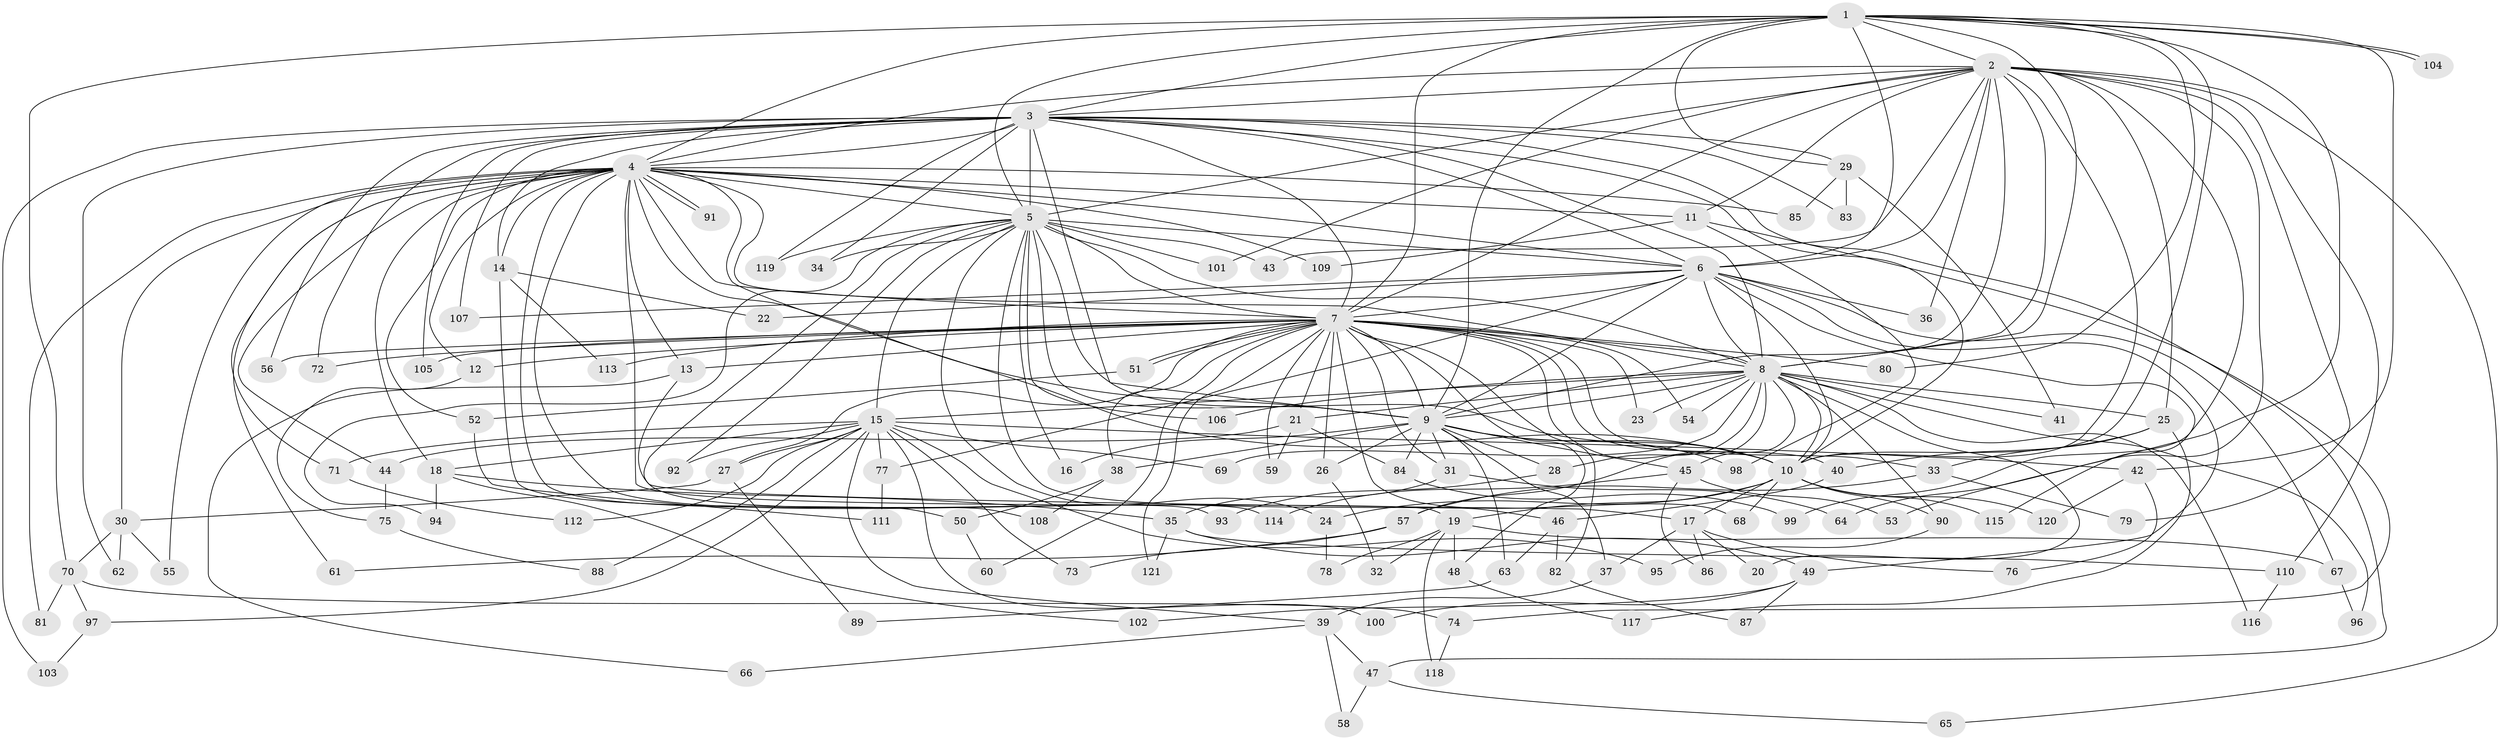 // Generated by graph-tools (version 1.1) at 2025/49/03/09/25 03:49:36]
// undirected, 121 vertices, 267 edges
graph export_dot {
graph [start="1"]
  node [color=gray90,style=filled];
  1;
  2;
  3;
  4;
  5;
  6;
  7;
  8;
  9;
  10;
  11;
  12;
  13;
  14;
  15;
  16;
  17;
  18;
  19;
  20;
  21;
  22;
  23;
  24;
  25;
  26;
  27;
  28;
  29;
  30;
  31;
  32;
  33;
  34;
  35;
  36;
  37;
  38;
  39;
  40;
  41;
  42;
  43;
  44;
  45;
  46;
  47;
  48;
  49;
  50;
  51;
  52;
  53;
  54;
  55;
  56;
  57;
  58;
  59;
  60;
  61;
  62;
  63;
  64;
  65;
  66;
  67;
  68;
  69;
  70;
  71;
  72;
  73;
  74;
  75;
  76;
  77;
  78;
  79;
  80;
  81;
  82;
  83;
  84;
  85;
  86;
  87;
  88;
  89;
  90;
  91;
  92;
  93;
  94;
  95;
  96;
  97;
  98;
  99;
  100;
  101;
  102;
  103;
  104;
  105;
  106;
  107;
  108;
  109;
  110;
  111;
  112;
  113;
  114;
  115;
  116;
  117;
  118;
  119;
  120;
  121;
  1 -- 2;
  1 -- 3;
  1 -- 4;
  1 -- 5;
  1 -- 6;
  1 -- 7;
  1 -- 8;
  1 -- 9;
  1 -- 10;
  1 -- 29;
  1 -- 42;
  1 -- 64;
  1 -- 70;
  1 -- 80;
  1 -- 104;
  1 -- 104;
  2 -- 3;
  2 -- 4;
  2 -- 5;
  2 -- 6;
  2 -- 7;
  2 -- 8;
  2 -- 9;
  2 -- 10;
  2 -- 11;
  2 -- 25;
  2 -- 36;
  2 -- 43;
  2 -- 53;
  2 -- 65;
  2 -- 79;
  2 -- 99;
  2 -- 101;
  2 -- 110;
  3 -- 4;
  3 -- 5;
  3 -- 6;
  3 -- 7;
  3 -- 8;
  3 -- 9;
  3 -- 10;
  3 -- 14;
  3 -- 29;
  3 -- 34;
  3 -- 47;
  3 -- 56;
  3 -- 62;
  3 -- 72;
  3 -- 83;
  3 -- 103;
  3 -- 105;
  3 -- 107;
  3 -- 119;
  4 -- 5;
  4 -- 6;
  4 -- 7;
  4 -- 8;
  4 -- 9;
  4 -- 10;
  4 -- 11;
  4 -- 12;
  4 -- 13;
  4 -- 14;
  4 -- 18;
  4 -- 19;
  4 -- 30;
  4 -- 44;
  4 -- 52;
  4 -- 55;
  4 -- 61;
  4 -- 71;
  4 -- 81;
  4 -- 85;
  4 -- 91;
  4 -- 91;
  4 -- 108;
  4 -- 109;
  4 -- 114;
  5 -- 6;
  5 -- 7;
  5 -- 8;
  5 -- 9;
  5 -- 10;
  5 -- 15;
  5 -- 16;
  5 -- 24;
  5 -- 34;
  5 -- 43;
  5 -- 46;
  5 -- 92;
  5 -- 93;
  5 -- 94;
  5 -- 101;
  5 -- 106;
  5 -- 119;
  6 -- 7;
  6 -- 8;
  6 -- 9;
  6 -- 10;
  6 -- 22;
  6 -- 36;
  6 -- 49;
  6 -- 67;
  6 -- 77;
  6 -- 107;
  6 -- 115;
  7 -- 8;
  7 -- 9;
  7 -- 10;
  7 -- 12;
  7 -- 13;
  7 -- 21;
  7 -- 23;
  7 -- 26;
  7 -- 27;
  7 -- 31;
  7 -- 33;
  7 -- 38;
  7 -- 40;
  7 -- 48;
  7 -- 51;
  7 -- 51;
  7 -- 54;
  7 -- 56;
  7 -- 59;
  7 -- 60;
  7 -- 68;
  7 -- 72;
  7 -- 80;
  7 -- 82;
  7 -- 105;
  7 -- 113;
  7 -- 121;
  8 -- 9;
  8 -- 10;
  8 -- 15;
  8 -- 20;
  8 -- 21;
  8 -- 23;
  8 -- 25;
  8 -- 28;
  8 -- 41;
  8 -- 45;
  8 -- 54;
  8 -- 57;
  8 -- 69;
  8 -- 90;
  8 -- 96;
  8 -- 106;
  8 -- 116;
  9 -- 10;
  9 -- 16;
  9 -- 26;
  9 -- 28;
  9 -- 31;
  9 -- 37;
  9 -- 38;
  9 -- 45;
  9 -- 63;
  9 -- 84;
  9 -- 98;
  10 -- 17;
  10 -- 19;
  10 -- 24;
  10 -- 68;
  10 -- 90;
  10 -- 115;
  10 -- 120;
  11 -- 74;
  11 -- 98;
  11 -- 109;
  12 -- 75;
  13 -- 17;
  13 -- 66;
  14 -- 22;
  14 -- 50;
  14 -- 113;
  15 -- 18;
  15 -- 27;
  15 -- 39;
  15 -- 42;
  15 -- 69;
  15 -- 71;
  15 -- 73;
  15 -- 77;
  15 -- 88;
  15 -- 92;
  15 -- 95;
  15 -- 97;
  15 -- 100;
  15 -- 112;
  17 -- 20;
  17 -- 37;
  17 -- 76;
  17 -- 86;
  18 -- 35;
  18 -- 94;
  18 -- 102;
  19 -- 32;
  19 -- 48;
  19 -- 67;
  19 -- 78;
  19 -- 118;
  21 -- 44;
  21 -- 59;
  21 -- 84;
  24 -- 78;
  25 -- 33;
  25 -- 40;
  25 -- 117;
  26 -- 32;
  27 -- 30;
  27 -- 89;
  28 -- 93;
  29 -- 41;
  29 -- 83;
  29 -- 85;
  30 -- 55;
  30 -- 62;
  30 -- 70;
  31 -- 35;
  31 -- 64;
  33 -- 57;
  33 -- 79;
  35 -- 49;
  35 -- 110;
  35 -- 121;
  37 -- 39;
  38 -- 50;
  38 -- 108;
  39 -- 47;
  39 -- 58;
  39 -- 66;
  40 -- 46;
  42 -- 76;
  42 -- 120;
  44 -- 75;
  45 -- 53;
  45 -- 86;
  45 -- 114;
  46 -- 63;
  46 -- 82;
  47 -- 58;
  47 -- 65;
  48 -- 117;
  49 -- 87;
  49 -- 100;
  49 -- 102;
  50 -- 60;
  51 -- 52;
  52 -- 111;
  57 -- 61;
  57 -- 73;
  63 -- 89;
  67 -- 96;
  70 -- 74;
  70 -- 81;
  70 -- 97;
  71 -- 112;
  74 -- 118;
  75 -- 88;
  77 -- 111;
  82 -- 87;
  84 -- 99;
  90 -- 95;
  97 -- 103;
  110 -- 116;
}
